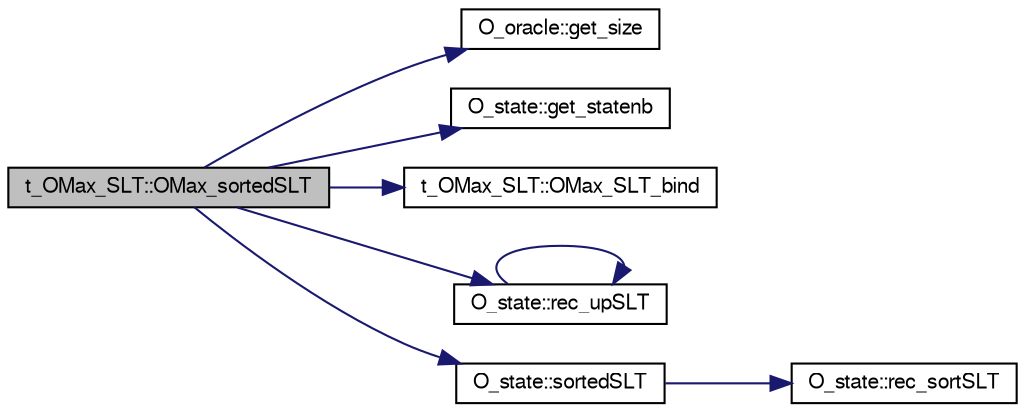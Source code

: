 digraph G
{
  bgcolor="transparent";
  edge [fontname="FreeSans",fontsize="10",labelfontname="FreeSans",labelfontsize="10"];
  node [fontname="FreeSans",fontsize="10",shape=record];
  rankdir=LR;
  Node1 [label="t_OMax_SLT::OMax_sortedSLT",height=0.2,width=0.4,color="black", fillcolor="grey75", style="filled" fontcolor="black"];
  Node1 -> Node2 [color="midnightblue",fontsize="10",style="solid",fontname="FreeSans"];
  Node2 [label="O_oracle::get_size",height=0.2,width=0.4,color="black",URL="$class_o__oracle.html#a084597a4f020b5ddadc603881b596d4f",tooltip="Return the current size of FO."];
  Node1 -> Node3 [color="midnightblue",fontsize="10",style="solid",fontname="FreeSans"];
  Node3 [label="O_state::get_statenb",height=0.2,width=0.4,color="black",URL="$class_o__state.html#a046051313287022e6d9893beac4f3e4b",tooltip="Return the number of the state in FO."];
  Node1 -> Node4 [color="midnightblue",fontsize="10",style="solid",fontname="FreeSans"];
  Node4 [label="t_OMax_SLT::OMax_SLT_bind",height=0.2,width=0.4,color="black",URL="$structt___o_max___s_l_t.html#ad4227dddeba43f5e41a96fec871855d8",tooltip="Bind the object with FO."];
  Node1 -> Node5 [color="midnightblue",fontsize="10",style="solid",fontname="FreeSans"];
  Node5 [label="O_state::rec_upSLT",height=0.2,width=0.4,color="black",URL="$class_o__state.html#aa1071779e17c28e97b9366f186ed8465",tooltip="Recursive function to follow suffix links."];
  Node5 -> Node5 [color="midnightblue",fontsize="10",style="solid",fontname="FreeSans"];
  Node1 -> Node6 [color="midnightblue",fontsize="10",style="solid",fontname="FreeSans"];
  Node6 [label="O_state::sortedSLT",height=0.2,width=0.4,color="black",URL="$class_o__state.html#ad563bd42f7a7221f89f46b37a5718b54",tooltip="Function to collect and sort all jump candidates from a state."];
  Node6 -> Node7 [color="midnightblue",fontsize="10",style="solid",fontname="FreeSans"];
  Node7 [label="O_state::rec_sortSLT",height=0.2,width=0.4,color="black",URL="$class_o__state.html#a46d9a2792e600d2f027fa6007f541f16",tooltip="Recursive function to list &amp; sort nodes in a subSLT."];
}
